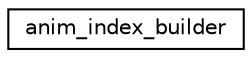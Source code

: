 digraph G
{
  edge [fontname="Helvetica",fontsize="10",labelfontname="Helvetica",labelfontsize="10"];
  node [fontname="Helvetica",fontsize="10",shape=record];
  rankdir=LR;
  Node1 [label="anim_index_builder",height=0.2,width=0.4,color="black", fillcolor="white", style="filled",URL="$d4/d15/structanim__index__builder.html"];
}
